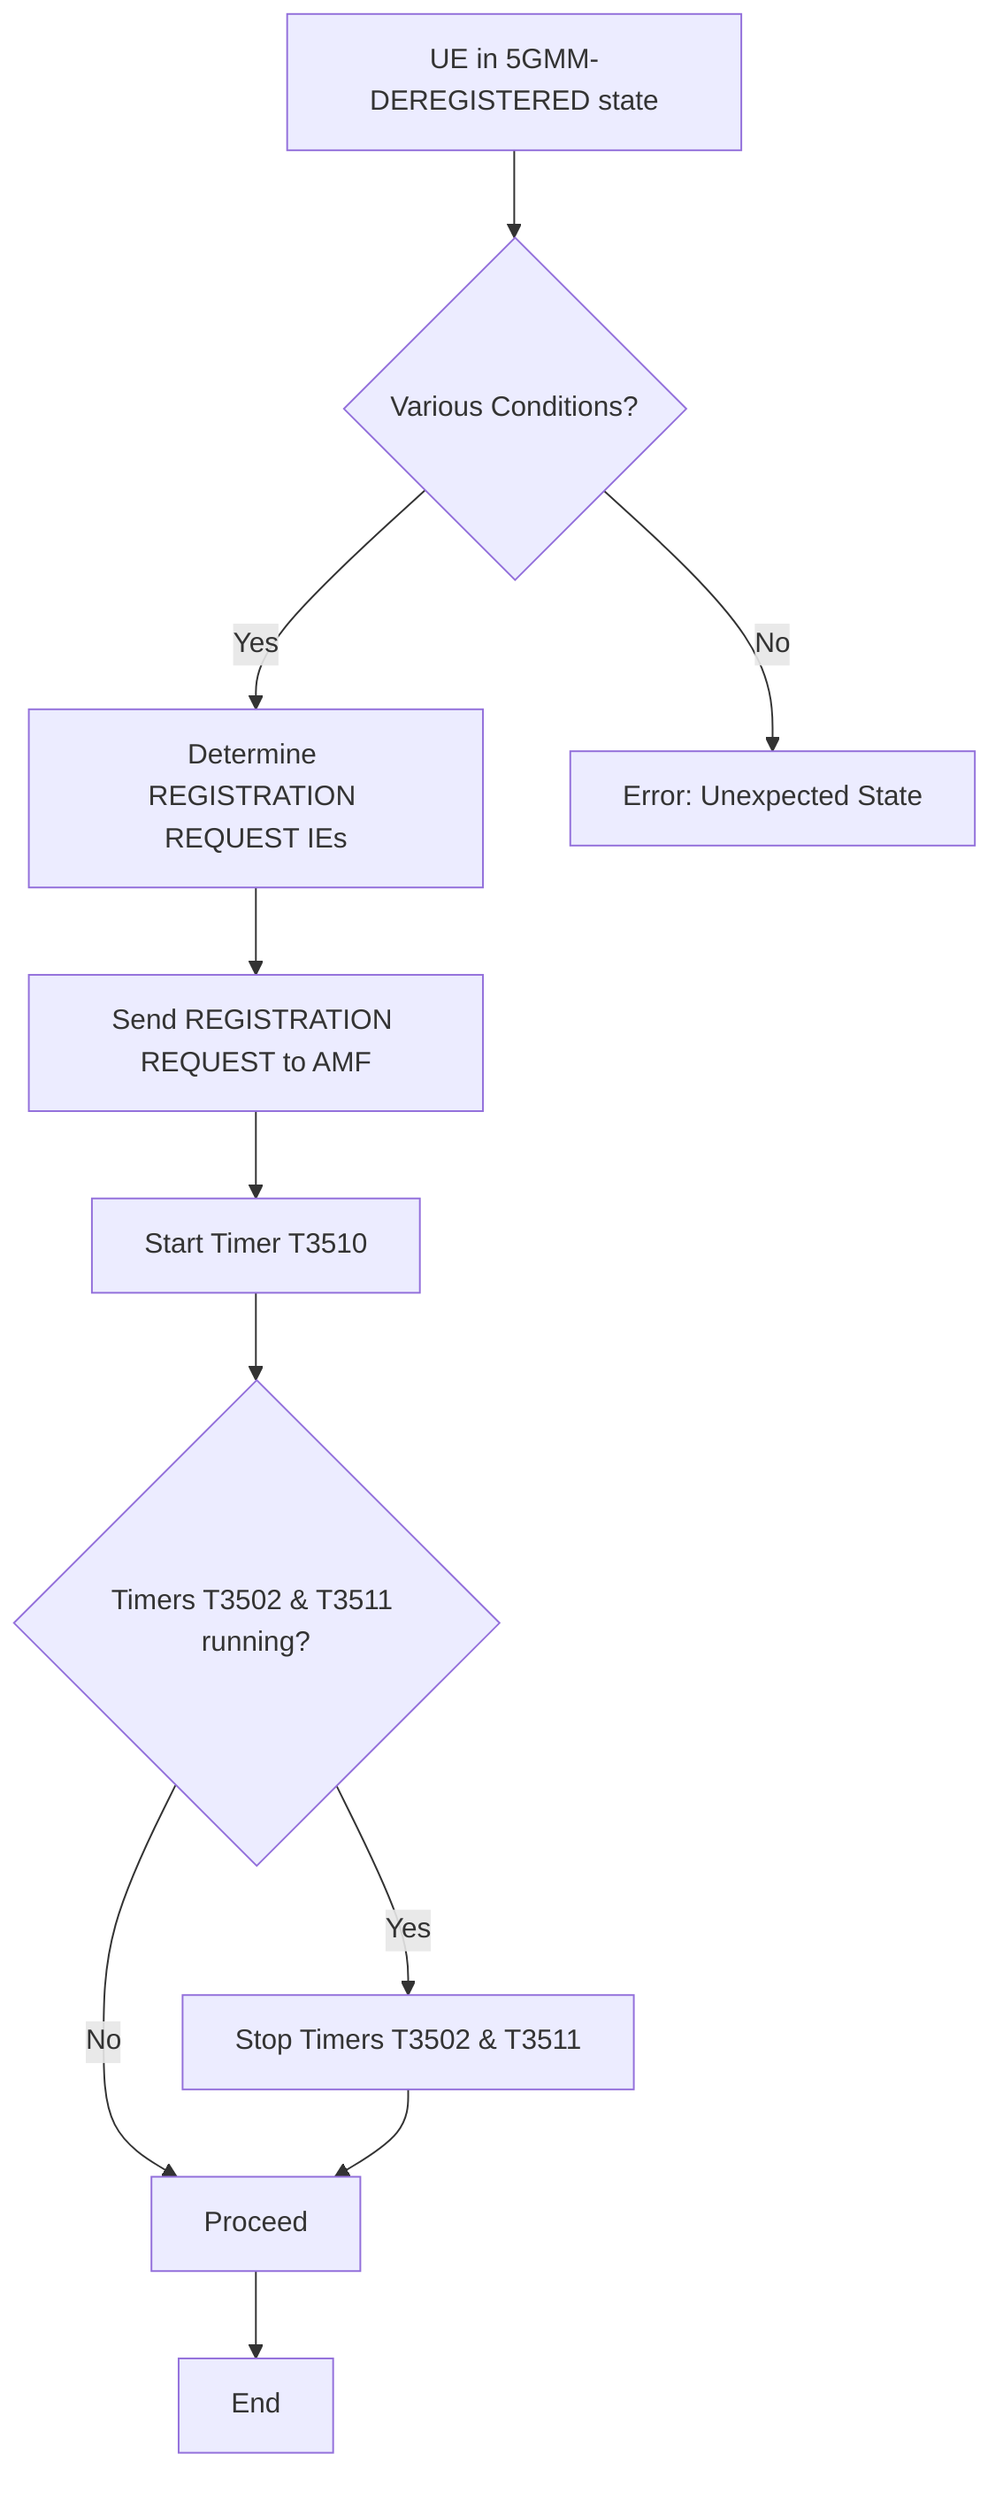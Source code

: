%% **Mermaid Flowchart for Sub-procedure 5.5.1.2.2 Initial registration initiation:**


graph TD
    A["UE in 5GMM-DEREGISTERED state"] --> B{"Various Conditions?"};
    B -- "Yes" --> C["Determine REGISTRATION REQUEST IEs" ];
    B -- "No" --> D["Error: Unexpected State"];
    C --> E["Send REGISTRATION REQUEST to AMF"];
    E --> F["Start Timer T3510"];
    F --> G{"Timers T3502 & T3511 running?" };
    G -- "Yes" --> H["Stop Timers T3502 & T3511"];
    G -- "No" --> I["Proceed"];
    H --> I;
    I --> J["End"];